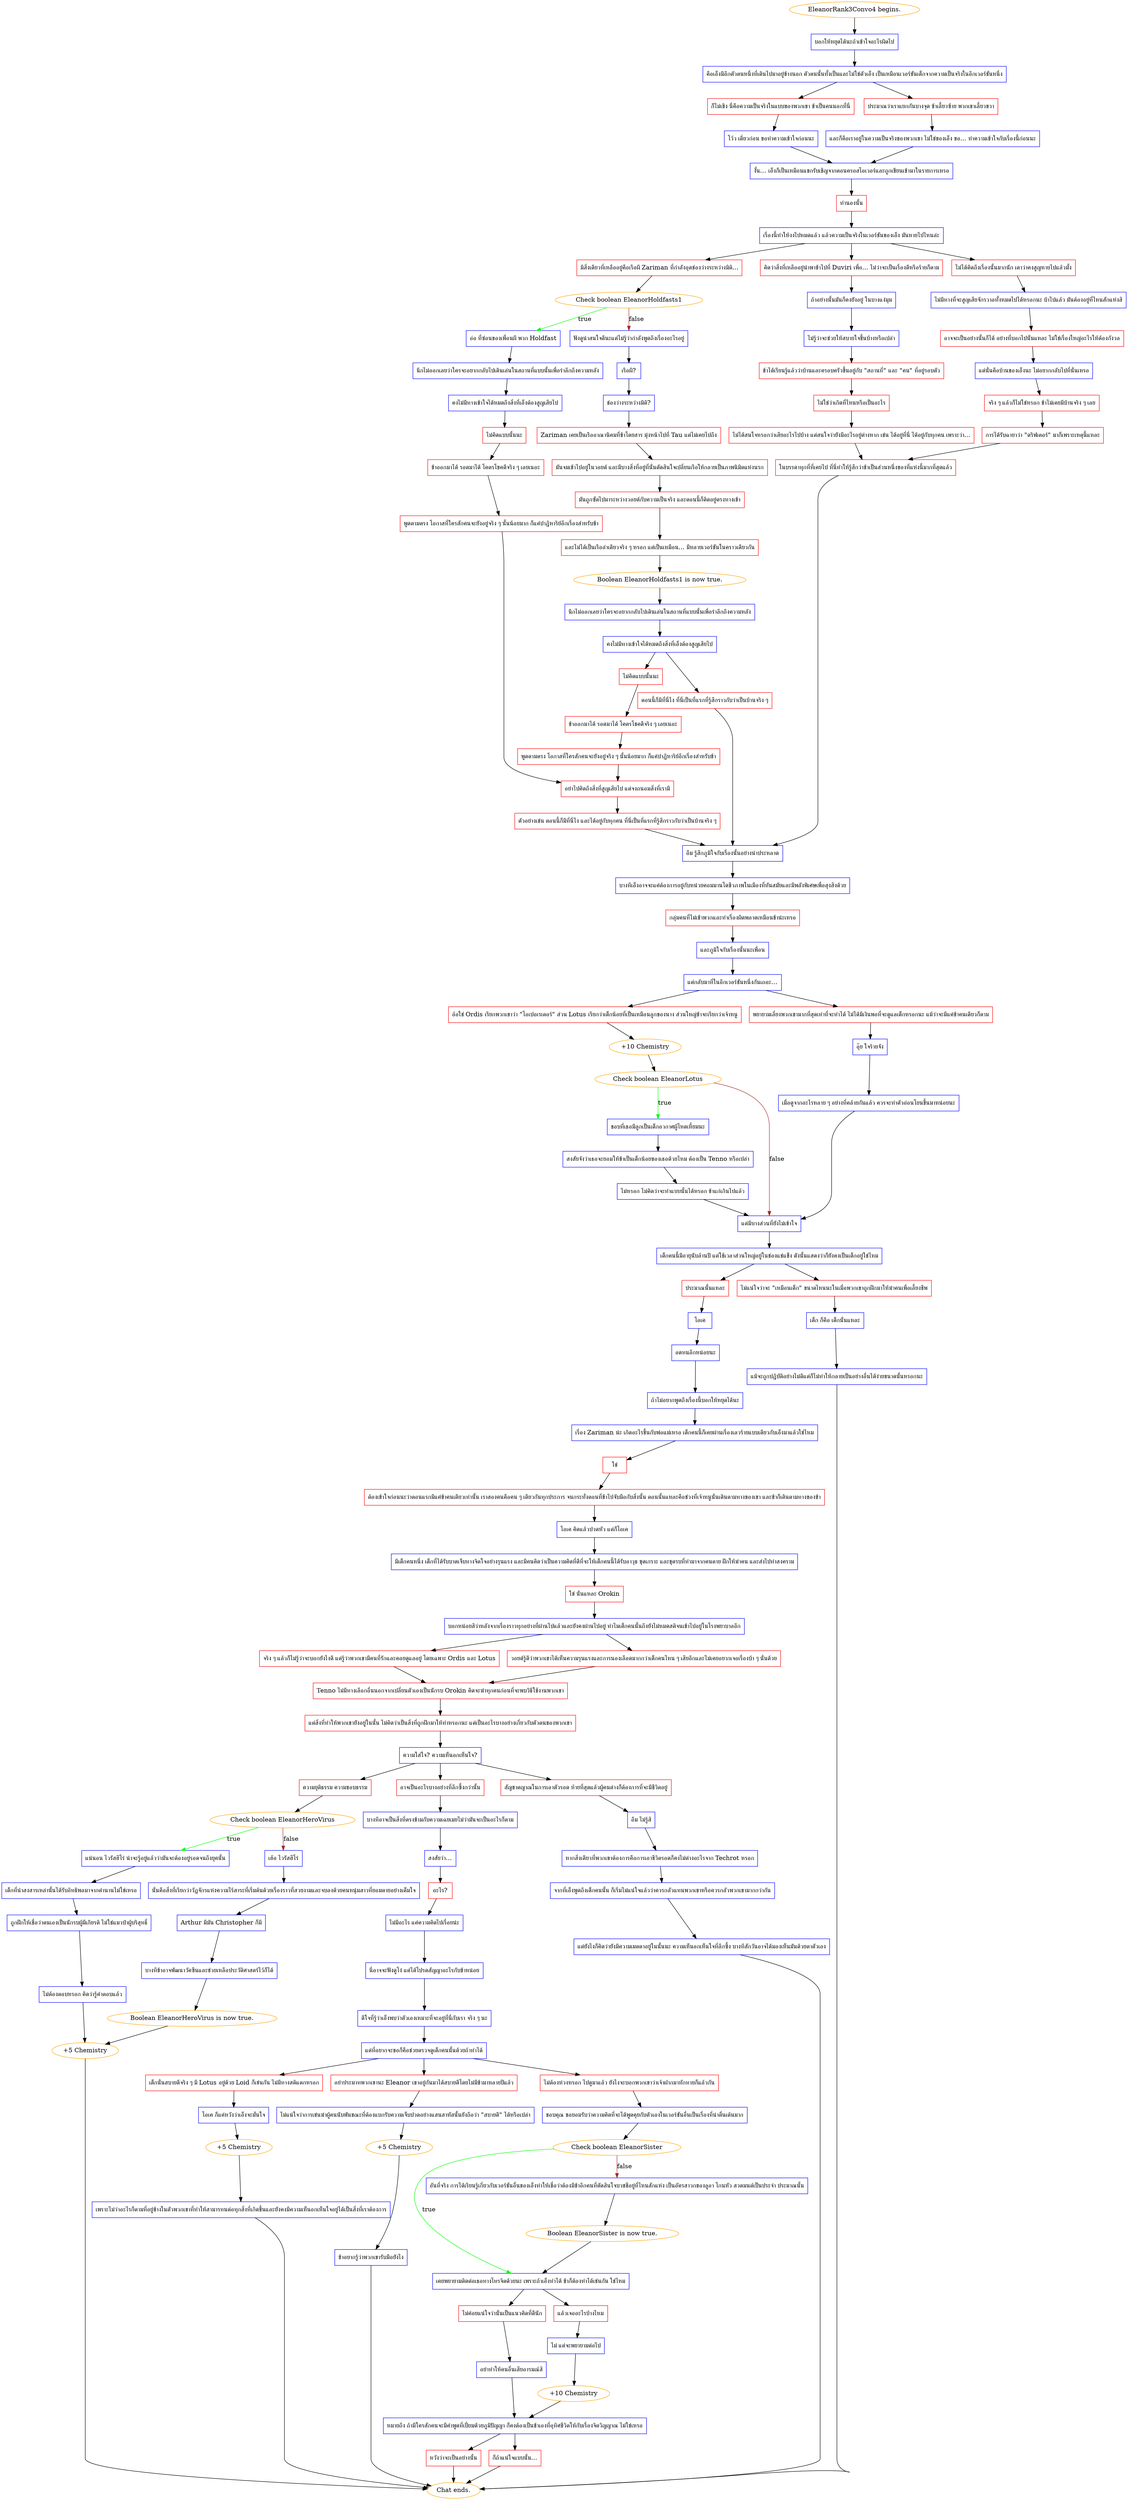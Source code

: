 digraph {
	"EleanorRank3Convo4 begins." [color=orange];
		"EleanorRank3Convo4 begins." -> j3297007085;
	j3297007085 [label="บอกให้หยุดได้นะถ้าเข้าใจอะไรผิดไป",shape=box,color=blue];
		j3297007085 -> j1667746419;
	j1667746419 [label="คือเอ็งมีอีกตัวตนหนึ่งที่เดินไปมาอยู่ข้างนอก ตัวตนนั้นทั้งเป็นและไม่ใช่ตัวเอ็ง เป็นเหมือนเวอร์ชันเด็กจากความเป็นจริงในอีกเวอร์ชันหนึ่ง",shape=box,color=blue];
		j1667746419 -> j686086562;
		j1667746419 -> j3768032897;
	j686086562 [label="ก็ไม่เชิง นี่คือความเป็นจริงในแบบของพวกเขา ข้าเป็นคนนอกที่นี่",shape=box,color=red];
		j686086562 -> j3920894262;
	j3768032897 [label="ประมาณว่าเราแยกกันบางจุด ข้าเลี้ยวซ้าย พวกเขาเลี้ยวขวา",shape=box,color=red];
		j3768032897 -> j3919663182;
	j3920894262 [label="โว้ว เดี๋ยวก่อน ขอทำความเข้าใจก่อนนะ",shape=box,color=blue];
		j3920894262 -> j3463413802;
	j3919663182 [label="และก็คือเราอยู่ในความเป็นจริงของพวกเขา ไม่ใช่ของเอ็ง ขอ... ทำความเข้าใจกับเรื่องนี้ก่อนนะ",shape=box,color=blue];
		j3919663182 -> j3463413802;
	j3463413802 [label="งั้น… เอ็งก็เป็นเหมือนแขกรับเชิญจากตอนครอสโอเวอร์และถูกเขียนเข้ามาในรายการเหรอ",shape=box,color=blue];
		j3463413802 -> j3362689761;
	j3362689761 [label="ทำนองนั้น",shape=box,color=red];
		j3362689761 -> j2749183392;
	j2749183392 [label="เรื่องนี้ทำให้งงไปหมดแล้ว แล้วความเป็นจริงในเวอร์ชันของเอ็ง มันหายไปไหนล่ะ",shape=box,color=blue];
		j2749183392 -> j2459776583;
		j2749183392 -> j848712876;
		j2749183392 -> j2690629896;
	j2459776583 [label="มีสิ่งเดียวที่เหลืออยู่คือเรือผี Zariman ที่กำลังอุดช่องว่างระหว่างมิติ...",shape=box,color=red];
		j2459776583 -> j622483262;
	j848712876 [label="คิดว่าสิ่งที่เหลืออยู่นำพาข้าไปที่ Duviri เพื่อ... ไม่ว่าจะเป็นเรื่องดีหรือร้ายก็ตาม",shape=box,color=red];
		j848712876 -> j912089234;
	j2690629896 [label="ไม่ได้คิดถึงเรื่องนั้นมากนัก เดาว่าคงสูญหายไปแล้วมั้ง",shape=box,color=red];
		j2690629896 -> j444092201;
	j622483262 [label="Check boolean EleanorHoldfasts1",color=orange];
		j622483262 -> j982840343 [label=true,color=green];
		j622483262 -> j855843271 [label=false,color=brown];
	j912089234 [label="ถ้าอย่างนั้นมันก็คงยังอยู่ ในบางแง่มุม",shape=box,color=blue];
		j912089234 -> j1119395504;
	j444092201 [label="ไม่มีทางที่จะสูญเสียจักรวาลทั้งหมดไปได้หรอกนะ บ้าไปแล้ว มันต้องอยู่ที่ไหนสักแห่งสิ",shape=box,color=blue];
		j444092201 -> j2873834113;
	j982840343 [label="อ๋อ ที่ซ่อนของเพื่อนผี พวก Holdfast",shape=box,color=blue];
		j982840343 -> j609097077;
	j855843271 [label="ฟังดูน่าสนใจดีนะแต่ไม่รู้ว่ากำลังพูดถึงเรื่องอะไรอยู่",shape=box,color=blue];
		j855843271 -> j2850823015;
	j1119395504 [label="ไม่รู้ว่าจะช่วยให้สบายใจขึ้นบ้างหรือเปล่า",shape=box,color=blue];
		j1119395504 -> j2072184283;
	j2873834113 [label="อาจจะเป็นอย่างนั้นก็ได้ อย่างที่บอกไปนั่นแหละ ไม่ใช่เรื่องใหญ่อะไรให้ต้องกังวล",shape=box,color=red];
		j2873834113 -> j97434202;
	j609097077 [label="นึกไม่ออกเลยว่าใครจะอยากกลับไปเดินเล่นในสถานที่แบบนั้นเพื่อรำลึกถึงความหลัง",shape=box,color=blue];
		j609097077 -> j3178640797;
	j2850823015 [label="เรือผี?",shape=box,color=blue];
		j2850823015 -> j4249847063;
	j2072184283 [label="ข้าได้เรียนรู้แล้วว่าบ้านและครอบครัวขึ้นอยู่กับ \"สถานที่\" และ \"คน\" ที่อยู่รอบตัว",shape=box,color=red];
		j2072184283 -> j2667582307;
	j97434202 [label="แต่นั่นคือบ้านของเอ็งนะ ไม่อยากกลับไปที่นั่นเหรอ",shape=box,color=blue];
		j97434202 -> j703768644;
	j3178640797 [label="คงไม่มีทางเข้าใจได้หมดถึงสิ่งที่เอ็งต้องสูญเสียไป",shape=box,color=blue];
		j3178640797 -> j3920299475;
	j4249847063 [label="ช่องว่างระหว่างมิติ?",shape=box,color=blue];
		j4249847063 -> j513884445;
	j2667582307 [label="ไม่ใช่ว่าเกิดที่ไหนหรือเป็นอะไร",shape=box,color=red];
		j2667582307 -> j3317035566;
	j703768644 [label="จริง ๆ แล้วก็ไม่ใช่หรอก ข้าไม่เคยมีบ้านจริง ๆ เลย",shape=box,color=red];
		j703768644 -> j4223413653;
	j3920299475 [label="ไม่คิดแบบนั้นนะ",shape=box,color=red];
		j3920299475 -> j3011190301;
	j513884445 [label="Zariman เคยเป็นเรืออาณานิคมที่ข้าโดยสาร มุ่งหน้าไปที่ Tau แต่ไม่เคยไปถึง",shape=box,color=red];
		j513884445 -> j2364617072;
	j3317035566 [label="ไม่ได้สนใจหรอกว่าเสียอะไรไปบ้าง แต่สนใจว่ายังมีอะไรอยู่ต่างหาก เช่น ได้อยู่ที่นี่ ได้อยู่กับทุกคน เพราะว่า...",shape=box,color=red];
		j3317035566 -> j2244112066;
	j4223413653 [label="การได้รับฉายาว่า \"ดริฟเตอร์\" มาก็เพราะเหตุนี้แหละ",shape=box,color=red];
		j4223413653 -> j2244112066;
	j3011190301 [label="ข้าออกมาได้ รอดมาได้ โคตรโชคดีจริง ๆ เลยเนอะ",shape=box,color=red];
		j3011190301 -> j4075763941;
	j2364617072 [label="มันจมเข้าไปอยู่ในวอยด์ และมีบางสิ่งที่อยู่ที่นั่นตัดสินใจเปลี่ยนเรือให้กลายเป็นภาพนิมิตแห่งนรก",shape=box,color=red];
		j2364617072 -> j3296923224;
	j2244112066 [label="ในบรรดาทุกที่ที่เคยไป ที่นี่ทำให้รู้สึกว่าข้าเป็นส่วนหนึ่งของที่แห่งนี้มากที่สุดแล้ว",shape=box,color=red];
		j2244112066 -> j3422513879;
	j4075763941 [label="พูดตามตรง โอกาสที่ใครสักคนจะยังอยู่จริง ๆ นั้นน้อยมาก ก็แค่ปาฏิหาริย์อีกเรื่องสำหรับข้า",shape=box,color=red];
		j4075763941 -> j4137211450;
	j3296923224 [label="มันถูกซัดไปมาระหว่างวอยด์กับความเป็นจริง และตอนนี้ก็ติดอยู่ตรงทางเข้า",shape=box,color=red];
		j3296923224 -> j2412086297;
	j3422513879 [label="อืม รู้สึกภูมิใจกับเรื่องนั้นอย่างน่าประหลาด",shape=box,color=blue];
		j3422513879 -> j1826083249;
	j4137211450 [label="อย่าไปคิดถึงสิ่งที่สูญเสียไป แต่จงถนอมสิ่งที่เรามี",shape=box,color=red];
		j4137211450 -> j3212640952;
	j2412086297 [label="และไม่ได้เป็นเรือลำเดียวจริง ๆ หรอก แต่เป็นเหมือน... มีหลายเวอร์ชันในคราวเดียวกัน",shape=box,color=red];
		j2412086297 -> j3264812245;
	j1826083249 [label="บางทีเอ็งอาจจะแค่ต้องการอยู่กับหน่วยคอมมานโดชีวภาพในเมืองที่ทันสมัยและมีพลังพิเศษเพื่อสุงสิงด้วย",shape=box,color=blue];
		j1826083249 -> j1572080346;
	j3212640952 [label="ตัวอย่างเช่น ตอนนี้ก็มีที่นี่ไง และได้อยู่กับทุกคน ที่นี่เป็นที่แรกที่รู้สึกราวกับว่าเป็นบ้านจริง ๆ",shape=box,color=red];
		j3212640952 -> j3422513879;
	j3264812245 [label="Boolean EleanorHoldfasts1 is now true.",color=orange];
		j3264812245 -> j3154564688;
	j1572080346 [label="กลุ่มคนที่ไม่เข้าพวกและทำเรื่องผิดพลาดเหมือนข้าน่ะเหรอ",shape=box,color=red];
		j1572080346 -> j3818137052;
	j3154564688 [label="นึกไม่ออกเลยว่าใครจะอยากกลับไปเดินเล่นในสถานที่แบบนั้นเพื่อรำลึกถึงความหลัง",shape=box,color=blue];
		j3154564688 -> j3619705084;
	j3818137052 [label="และภูมิใจกับเรื่องนั้นนะเพื่อน",shape=box,color=blue];
		j3818137052 -> j4233487353;
	j3619705084 [label="คงไม่มีทางเข้าใจได้หมดถึงสิ่งที่เอ็งต้องสูญเสียไป",shape=box,color=blue];
		j3619705084 -> j649036031;
		j3619705084 -> j3802354408;
	j4233487353 [label="แต่กลับมาที่ในอีกเวอร์ชันหนึ่งกันเถอะ…",shape=box,color=blue];
		j4233487353 -> j1332160900;
		j4233487353 -> j2574349367;
	j649036031 [label="ไม่คิดแบบนั้นนะ",shape=box,color=red];
		j649036031 -> j1291046424;
	j3802354408 [label="ตอนนี้ก็มีที่นี่ไง ที่นี่เป็นที่แรกที่รู้สึกราวกับว่าเป็นบ้านจริง ๆ",shape=box,color=red];
		j3802354408 -> j3422513879;
	j1332160900 [label="อ้อใช่ Ordis เรียกพวกเขาว่า \"โอเปอเรเตอร์\" ส่วน Lotus เรียกว่าเด็กน้อยที่เป็นเหมือนลูกของนาง ส่วนใหญ่ข้าจะเรียกว่าเจ้าหนู",shape=box,color=red];
		j1332160900 -> j4061780858;
	j2574349367 [label="พยายามเลี่ยงพวกเขามากที่สุดเท่าที่จะทำได้ ไม่ได้มีเงินพอที่จะดูแลเด็กหรอกนะ แม้ว่าจะมีแค่ข้าคนเดียวก็ตาม",shape=box,color=red];
		j2574349367 -> j4144780565;
	j1291046424 [label="ข้าออกมาได้ รอดมาได้ โคตรโชคดีจริง ๆ เลยเนอะ",shape=box,color=red];
		j1291046424 -> j1014451196;
	j4061780858 [label="+10 Chemistry",color=orange];
		j4061780858 -> j3978629636;
	j4144780565 [label="อุ๊ย ใจร้ายจัง",shape=box,color=blue];
		j4144780565 -> j3420735712;
	j1014451196 [label="พูดตามตรง โอกาสที่ใครสักคนจะยังอยู่จริง ๆ นั้นน้อยมาก ก็แค่ปาฏิหาริย์อีกเรื่องสำหรับข้า",shape=box,color=red];
		j1014451196 -> j4137211450;
	j3978629636 [label="Check boolean EleanorLotus",color=orange];
		j3978629636 -> j3113199941 [label=true,color=green];
		j3978629636 -> j4032429751 [label=false,color=brown];
	j3420735712 [label="เมื่อดูจากอะไรหลาย ๆ อย่างที่คล้ายกันแล้ว ควรจะทำตัวอ่อนโยนขึ้นมาหน่อยนะ",shape=box,color=blue];
		j3420735712 -> j4032429751;
	j3113199941 [label="ชอบที่เธอมีลูกเป็นเด็กอวกาศผู้โหดเหี้ยมนะ",shape=box,color=blue];
		j3113199941 -> j693930453;
	j4032429751 [label="แต่มีบางส่วนที่ยังไม่เข้าใจ",shape=box,color=blue];
		j4032429751 -> j3763311452;
	j693930453 [label="สงสัยจังว่าเธอจะยอมให้ข้าเป็นเด็กน้อยของเธอด้วยไหม ต้องเป็น Tenno หรือเปล่า",shape=box,color=blue];
		j693930453 -> j2287953470;
	j3763311452 [label="เด็กคนนี้มีอายุนับล้านปี แต่ใช้เวลาส่วนใหญ่อยู่ในช่องแช่แข็ง ดังนั้นแสดงว่าก็ยังคงเป็นเด็กอยู่ใช่ไหม",shape=box,color=blue];
		j3763311452 -> j1957979670;
		j3763311452 -> j4034648122;
	j2287953470 [label="ไม่หรอก ไม่คิดว่าจะทำแบบนั้นได้หรอก ข้าแก่เกินไปแล้ว",shape=box,color=blue];
		j2287953470 -> j4032429751;
	j1957979670 [label="ประมาณนั้นแหละ",shape=box,color=red];
		j1957979670 -> j911571925;
	j4034648122 [label="ไม่แน่ใจว่าจะ \"เหมือนเด็ก\" ขนาดไหนนะในเมื่อพวกเขาถูกฝึกมาให้ฆ่าคนเพื่อเลี้ยงชีพ",shape=box,color=red];
		j4034648122 -> j2152055856;
	j911571925 [label="โอเค",shape=box,color=blue];
		j911571925 -> j1595890196;
	j2152055856 [label="เด็ก ก็คือ เด็กนั่นแหละ",shape=box,color=blue];
		j2152055856 -> j1661808610;
	j1595890196 [label="อดทนอีกหน่อยนะ",shape=box,color=blue];
		j1595890196 -> j1573110682;
	j1661808610 [label="แม้จะถูกปฏิบัติอย่างไม่ดีแต่ก็ไม่ทำให้กลายเป็นอย่างอื่นได้ง่ายขนาดนั้นหรอกนะ",shape=box,color=blue];
		j1661808610 -> "Chat ends.";
	j1573110682 [label="ถ้าไม่อยากพูดถึงเรื่องนี้บอกให้หยุดได้นะ",shape=box,color=blue];
		j1573110682 -> j2057461861;
	"Chat ends." [color=orange];
	j2057461861 [label="เรื่อง Zariman น่ะ เกิดอะไรขึ้นกับพ่อแม่เหรอ เด็กคนนี้ก็เคยผ่านเรื่องเลวร้ายแบบเดียวกับเอ็งมาแล้วใช่ไหม",shape=box,color=blue];
		j2057461861 -> j1037664509;
	j1037664509 [label="ใช่",shape=box,color=red];
		j1037664509 -> j1460026691;
	j1460026691 [label="ต้องเข้าใจก่อนนะว่าตอนแรกมีแค่ข้าคนเดียวเท่านั้น เราสองคนคือคน ๆ เดียวกันทุกประการ จนกระทั่งตอนที่ข้าไปจับมือกับสิ่งนั้น ตอนนั้นแหละคือช่วงที่เจ้าหนูนั่นเดินตามทางของเขา และข้าก็เดินตามทางของข้า",shape=box,color=red];
		j1460026691 -> j3615645838;
	j3615645838 [label="โอเค คิดแล้วปวดหัว แต่ก็โอเค",shape=box,color=blue];
		j3615645838 -> j1999401395;
	j1999401395 [label="มีเด็กคนหนึ่ง เด็กที่ได้รับบาดเจ็บทางจิตใจอย่างรุนแรง และมีคนคิดว่าเป็นความคิดที่ดีที่จะให้เด็กคนนี้ได้รับอาวุธ ชุดเกราะ และชุดรบที่ทำมาจากคนตาย ฝึกให้ฆ่าคน และส่งไปทำสงคราม",shape=box,color=blue];
		j1999401395 -> j3142433481;
	j3142433481 [label="ใช่ นั่นแหละ Orokin",shape=box,color=red];
		j3142433481 -> j2108523894;
	j2108523894 [label="บอกหน่อยสิว่าหลังจากเรื่องราวทุกอย่างที่ผ่านไปแล้วและยังคงผ่านไปอยู่ ทำไมเด็กคนนั้นถึงยังไม่หมดสติจนเข้าไปอยู่ในโรงพยาบาลอีก",shape=box,color=blue];
		j2108523894 -> j4249714314;
		j2108523894 -> j2209930850;
	j4249714314 [label="จริง ๆ แล้วก็ไม่รู้ว่าจะบอกยังไงดี แต่รู้ว่าพวกเขามีคนที่รักและคอยดูแลอยู่ โดยเฉพาะ Ordis และ Lotus",shape=box,color=red];
		j4249714314 -> j102001960;
	j2209930850 [label="วอยด์รู้ดีว่าพวกเขาได้เห็นความรุนแรงและการนองเลือดมากกว่าเด็กคนไหน ๆ เสียอีกและไม่เคยอยากเจอเรื่องบ้า ๆ นั่นด้วย",shape=box,color=red];
		j2209930850 -> j102001960;
	j102001960 [label="Tenno ไม่มีทางเลือกอื่นนอกจากเปลี่ยนตัวเองเป็นนักรบ Orokin คิดจะฆ่าทุกคนก่อนที่จะพบวิธีใช้งานพวกเขา",shape=box,color=red];
		j102001960 -> j3170252922;
	j3170252922 [label="แต่สิ่งที่ทำให้พวกเขายังอยู่ในนั้น ไม่คิดว่าเป็นสิ่งที่ถูกฝึกมาให้ทำหรอกนะ แต่เป็นอะไรบางอย่างเกี่ยวกับตัวตนของพวกเขา",shape=box,color=red];
		j3170252922 -> j510138204;
	j510138204 [label="ความใส่ใจ? ความเห็นอกเห็นใจ?",shape=box,color=blue];
		j510138204 -> j3514611384;
		j510138204 -> j1103902410;
		j510138204 -> j2972299565;
	j3514611384 [label="ความยุติธรรม ความชอบธรรม",shape=box,color=red];
		j3514611384 -> j3862202944;
	j1103902410 [label="อาจเป็นอะไรบางอย่างที่ลึกซึ้งกว่านั้น",shape=box,color=red];
		j1103902410 -> j2327846575;
	j2972299565 [label="สัญชาตญาณในการเอาตัวรอด ท้ายที่สุดแล้วผู้คนต่างก็ต้องการที่จะมีชีวิตอยู่",shape=box,color=red];
		j2972299565 -> j745863549;
	j3862202944 [label="Check boolean EleanorHeroVirus",color=orange];
		j3862202944 -> j4111919204 [label=true,color=green];
		j3862202944 -> j3763811327 [label=false,color=brown];
	j2327846575 [label="บางทีอาจเป็นสิ่งที่ตรงข้ามกับความเฉยเมยไม่ว่ามันจะเป็นอะไรก็ตาม",shape=box,color=blue];
		j2327846575 -> j845094062;
	j745863549 [label="อืม ไม่รู้สิ",shape=box,color=blue];
		j745863549 -> j3735209493;
	j4111919204 [label="แน่นอน ไวรัสฮีโร่ น่าจะรู้อยู่แล้วว่ามันจะต้องอยู่รอดจนถึงยุคนั้น",shape=box,color=blue];
		j4111919204 -> j2715524921;
	j3763811327 [label="เฮ้อ ไวรัสฮีโร่",shape=box,color=blue];
		j3763811327 -> j933227672;
	j845094062 [label="สงสัยว่า…",shape=box,color=blue];
		j845094062 -> j1553994755;
	j3735209493 [label="หากสิ่งเดียวที่พวกเขาต้องการคือการเอาชีวิตรอดก็คงไม่ต่างอะไรจาก Techrot หรอก",shape=box,color=blue];
		j3735209493 -> j1372229610;
	j2715524921 [label="เด็กที่น่าสงสารเหล่านั้นได้รับอิทธิพลมาจากตำนานไม่ใช่เหรอ",shape=box,color=blue];
		j2715524921 -> j3735794529;
	j933227672 [label="นั่นคือสิ่งที่เรียกว่าวัฏจักรแห่งความไร้สาระที่เริ่มต้นด้วยเรื่องราวที่สวยงามและจบลงด้วยคนหนุ่มสาวที่ยอมตายอย่างเต็มใจ",shape=box,color=blue];
		j933227672 -> j1403113345;
	j1553994755 [label="อะไร?",shape=box,color=red];
		j1553994755 -> j3462337103;
	j1372229610 [label="จากที่เอ็งพูดถึงเด็กคนนั้น ก็เริ่มไม่แน่ใจแล้วว่าควรกลัวแทนพวกเขาหรือควรกลัวพวกเขามากกว่ากัน",shape=box,color=blue];
		j1372229610 -> j435790421;
	j3735794529 [label="ถูกฝึกให้เชื่อว่าตนเองเป็นนักรบผู้มีเกียรติ ไม่ใช่แมวป่าผู้บริสุทธิ์",shape=box,color=blue];
		j3735794529 -> j2438436467;
	j1403113345 [label="Arthur มีมัน Christopher ก็มี",shape=box,color=blue];
		j1403113345 -> j2321022403;
	j3462337103 [label="ไม่มีอะไร แค่ความคิดไปเรื่อยน่ะ",shape=box,color=blue];
		j3462337103 -> j1791284415;
	j435790421 [label="แต่ยังไงก็คิดว่ายังมีความเมตตาอยู่ในนั้นนะ ความเห็นอกเห็นใจที่ลึกซึ้ง บางทีสักวันอาจได้มองเห็นมันด้วยตาตัวเอง",shape=box,color=blue];
		j435790421 -> "Chat ends.";
	j2438436467 [label="ไม่ต้องตอบหรอก คิดว่ารู้คำตอบแล้ว",shape=box,color=blue];
		j2438436467 -> j4081414586;
	j2321022403 [label="บางทีข้าอาจพัฒนาวัคซีนและช่วยเหลือประวัติศาสตร์ไว้ก็ได้",shape=box,color=blue];
		j2321022403 -> j679405944;
	j1791284415 [label="นี่อาจจะฟังดูโง่ แต่ได้โปรดสัญญาอะไรกับข้าหน่อย",shape=box,color=blue];
		j1791284415 -> j2808141742;
	j4081414586 [label="+5 Chemistry",color=orange];
		j4081414586 -> "Chat ends.";
	j679405944 [label="Boolean EleanorHeroVirus is now true.",color=orange];
		j679405944 -> j4081414586;
	j2808141742 [label="ดีใจที่รู้ว่าเอ็งพบว่าตัวเองเหมาะที่จะอยู่ที่นี่กับเรา จริง ๆ นะ",shape=box,color=blue];
		j2808141742 -> j754045834;
	j754045834 [label="แต่ที่อยากจะขอก็คือช่วยตรวจดูเด็กคนนั้นด้วยถ้าทำได้",shape=box,color=blue];
		j754045834 -> j4281478275;
		j754045834 -> j3287055957;
		j754045834 -> j3470724134;
	j4281478275 [label="เด็กนั่นสบายดีจริง ๆ มี Lotus อยู่ด้วย Loid ก็เช่นกัน ไม่มีทางสติแตกหรอก",shape=box,color=red];
		j4281478275 -> j3846792469;
	j3287055957 [label="อย่าประมาทพวกเขานะ Eleanor เขาอยู่กันมาได้สบายดีโดยไม่มีข้ามาหลายปีแล้ว",shape=box,color=red];
		j3287055957 -> j4010690647;
	j3470724134 [label="ไม่ต้องห่วงหรอก ไปดูมาแล้ว ยังไงจะบอกพวกเขาว่าเจ้าฝากมาทักทายก็แล้วกัน",shape=box,color=red];
		j3470724134 -> j351608154;
	j3846792469 [label="โอเค ก็แค่หวังว่าเอ็งจะมั่นใจ",shape=box,color=blue];
		j3846792469 -> j2096408497;
	j4010690647 [label="ไม่แน่ใจว่าการเข่นฆ่าผู้คนนับพันขณะที่ต้องแบกรับความเจ็บปวดอย่างแสนสาหัสนั้นยังถือว่า \"สบายดี\" ได้หรือเปล่า",shape=box,color=blue];
		j4010690647 -> j2643609824;
	j351608154 [label="ขอบคุณ ขอยอมรับว่าความคิดที่จะได้พูดคุยกับตัวเองในเวอร์ชันอื่นเป็นเรื่องที่น่าตื่นเต้นมาก",shape=box,color=blue];
		j351608154 -> j3106748003;
	j2096408497 [label="+5 Chemistry",color=orange];
		j2096408497 -> j1866913702;
	j2643609824 [label="+5 Chemistry",color=orange];
		j2643609824 -> j1221955911;
	j3106748003 [label="Check boolean EleanorSister",color=orange];
		j3106748003 -> j3710531000 [label=true,color=green];
		j3106748003 -> j4262269133 [label=false,color=brown];
	j1866913702 [label="เพราะไม่ว่าอะไรก็ตามที่อยู่ข้างในตัวพวกเขาที่ทำให้สามารทนต่อทุกสิ่งที่เกิดขึ้นและยังคงมีความเห็นอกเห็นใจอยู่ได้เป็นสิ่งที่เราต้องการ",shape=box,color=blue];
		j1866913702 -> "Chat ends.";
	j1221955911 [label="ข้าอยากรู้ว่าพวกเขารับมือยังไง",shape=box,color=blue];
		j1221955911 -> "Chat ends.";
	j3710531000 [label="เคยพยายามติดต่อเธอทางโทรจิตด้วยนะ เพราะถ้าเอ็งทำได้ ข้าก็ต้องทำได้เช่นกัน ใช่ไหม",shape=box,color=blue];
		j3710531000 -> j2374567543;
		j3710531000 -> j3971825041;
	j4262269133 [label="อันที่จริง การได้เรียนรู้เกี่ยวกับเวอร์ชันอื่นของเอ็งทำให้เชื่อว่าต้องมีข้าอีกคนที่ตัดสินใจบวชชีอยู่ที่ไหนสักแห่ง เป็นอัครสาวกของลูอา โกนหัว สวดมนต์เป็นประจำ ประมาณนั้น",shape=box,color=blue];
		j4262269133 -> j296648884;
	j2374567543 [label="ไม่ค่อยแน่ใจว่านั่นเป็นแนวคิดที่ดีนัก",shape=box,color=red];
		j2374567543 -> j2200542964;
	j3971825041 [label="แล้วเจออะไรบ้างไหม",shape=box,color=red];
		j3971825041 -> j447168398;
	j296648884 [label="Boolean EleanorSister is now true.",color=orange];
		j296648884 -> j3710531000;
	j2200542964 [label="อย่าทำให้คนอื่นเสียอารมณ์สิ",shape=box,color=blue];
		j2200542964 -> j2827177650;
	j447168398 [label="ไม่ แต่จะพยายามต่อไป",shape=box,color=blue];
		j447168398 -> j1059433100;
	j2827177650 [label="หมายถึง ถ้ามีใครสักคนจะมีคำพูดที่เปี่ยมด้วยภูมิปัญญา ก็คงต้องเป็นข้าเองที่อุทิศชีวิตให้กับเรื่องจิตวิญญาณ ไม่ใช่เหรอ",shape=box,color=blue];
		j2827177650 -> j3771593920;
		j2827177650 -> j4208557072;
	j1059433100 [label="+10 Chemistry",color=orange];
		j1059433100 -> j2827177650;
	j3771593920 [label="หวังว่าจะเป็นอย่างนั้น",shape=box,color=red];
		j3771593920 -> "Chat ends.";
	j4208557072 [label="ก็ถ้าแน่ใจแบบนั้น...",shape=box,color=red];
		j4208557072 -> "Chat ends.";
}